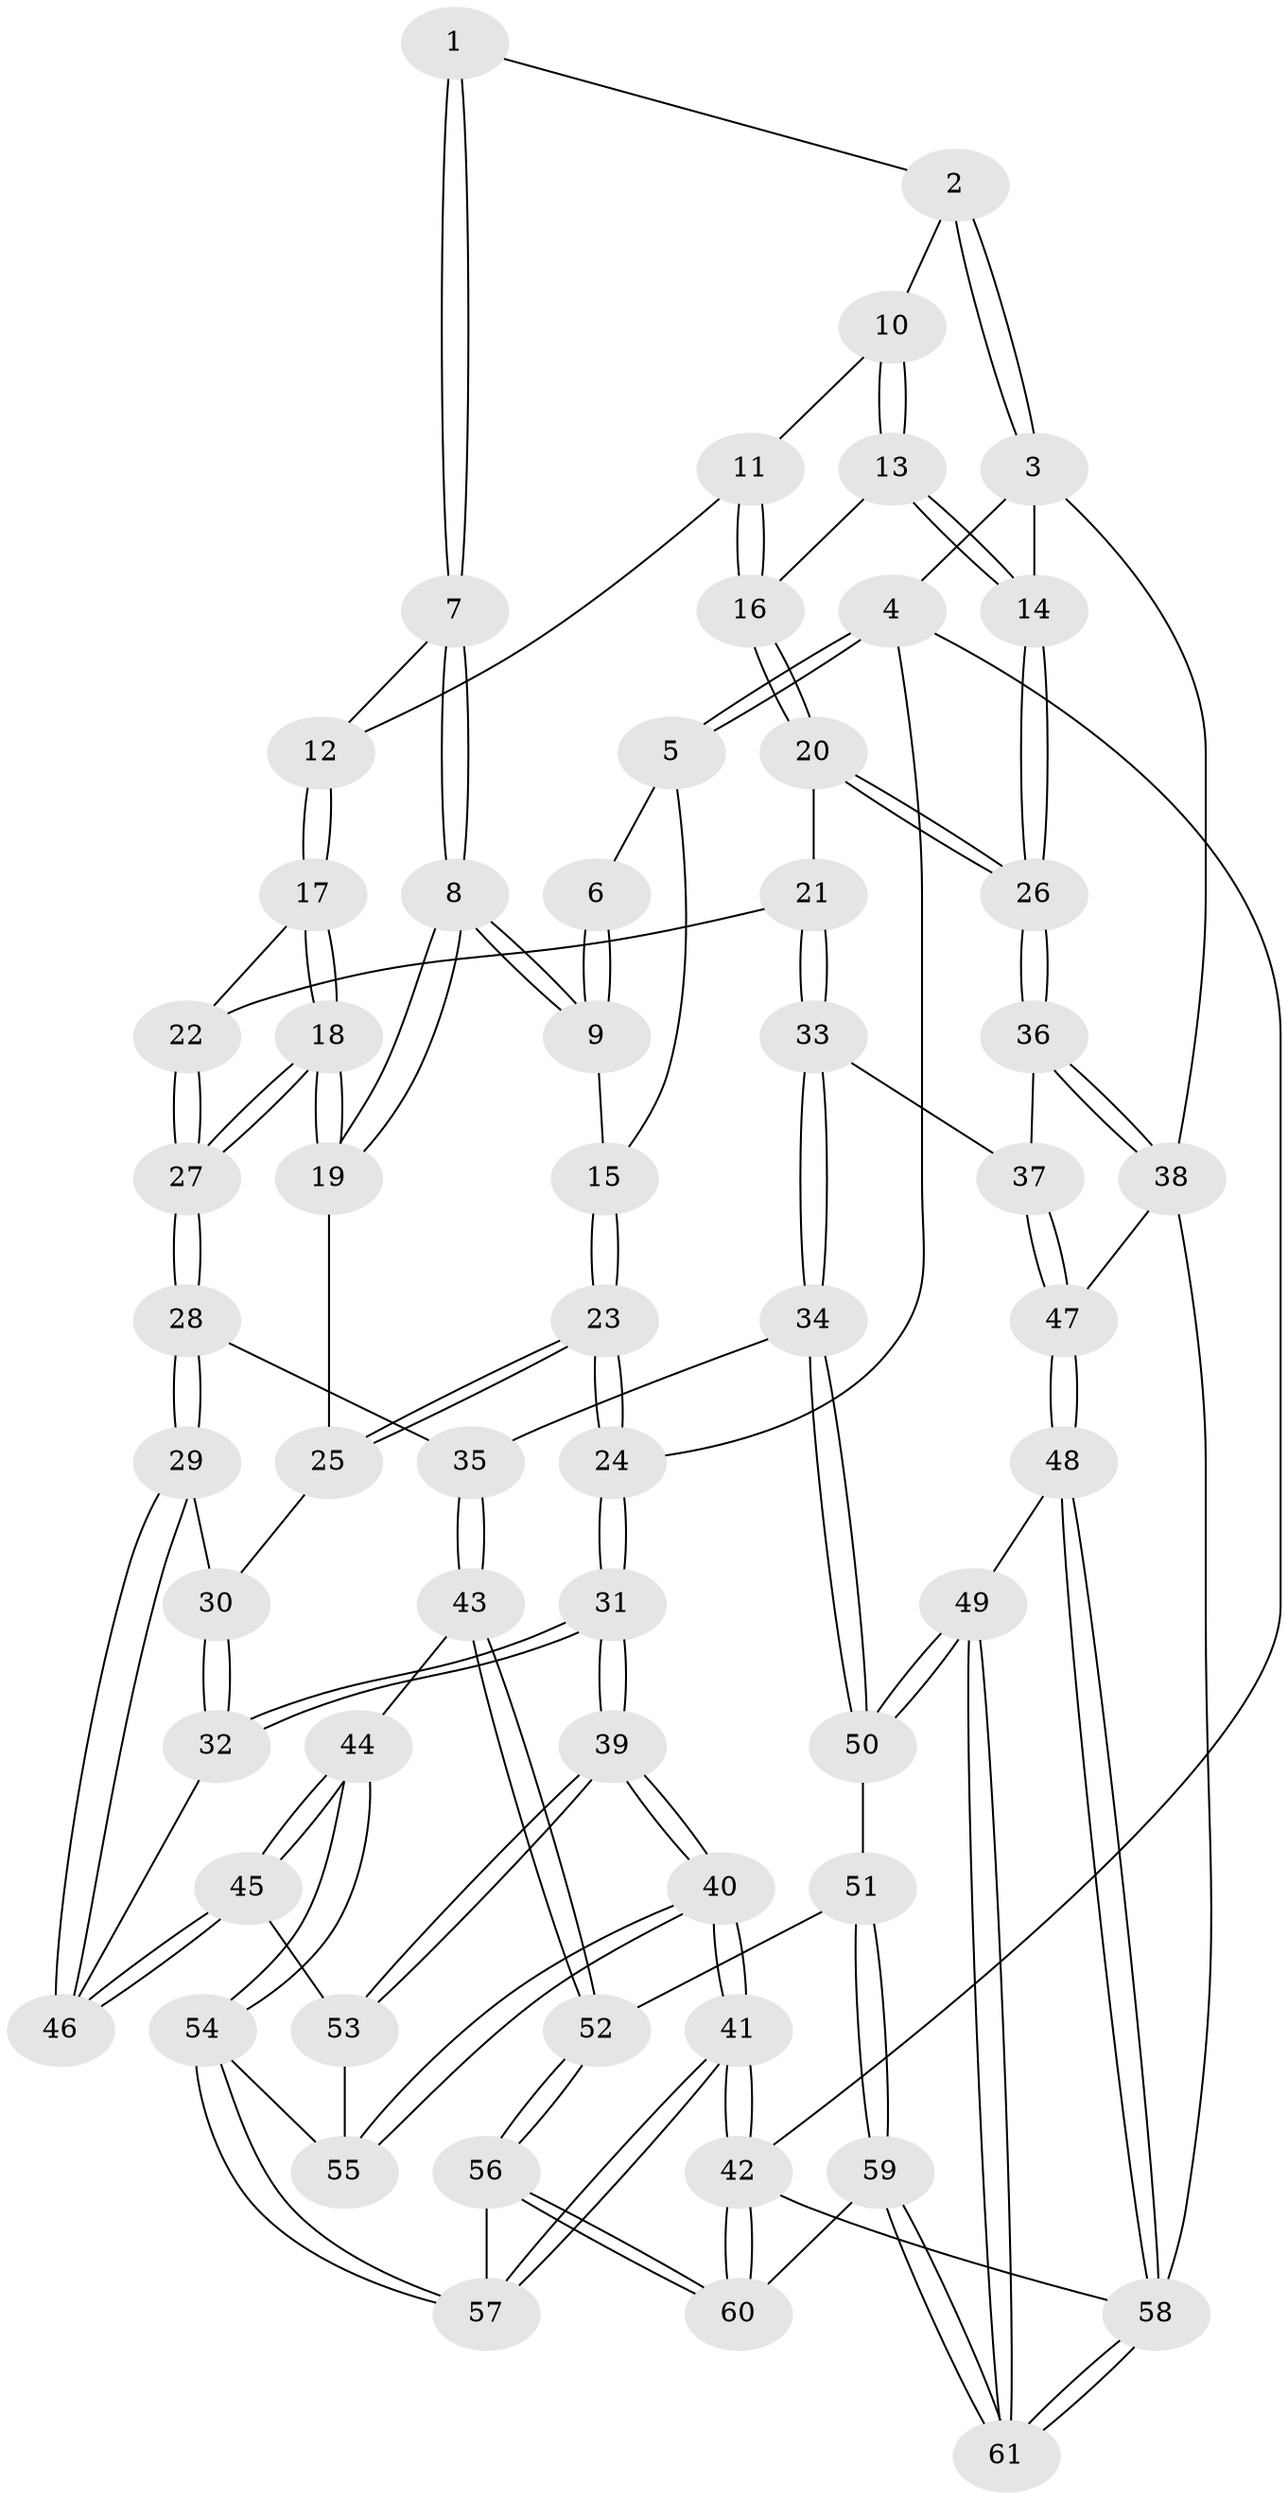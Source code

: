 // coarse degree distribution, {4: 0.5428571428571428, 5: 0.2857142857142857, 2: 0.02857142857142857, 6: 0.02857142857142857, 3: 0.11428571428571428}
// Generated by graph-tools (version 1.1) at 2025/52/02/27/25 19:52:43]
// undirected, 61 vertices, 149 edges
graph export_dot {
graph [start="1"]
  node [color=gray90,style=filled];
  1 [pos="+0.43630187095680284+0"];
  2 [pos="+0.5808734737943465+0"];
  3 [pos="+1+0"];
  4 [pos="+0+0"];
  5 [pos="+0+0"];
  6 [pos="+0.14728484092216468+0"];
  7 [pos="+0.4185926392634713+0.0244016040680026"];
  8 [pos="+0.2369315126000264+0.14732369093333728"];
  9 [pos="+0.2006640263876931+0.11986635514576695"];
  10 [pos="+0.6180855527182357+0.017604557129696576"];
  11 [pos="+0.5456698731542805+0.07852770438285295"];
  12 [pos="+0.44329424632786557+0.06344327136387991"];
  13 [pos="+0.6692886691513371+0.11984659615562536"];
  14 [pos="+1+0"];
  15 [pos="+0.08750678425511614+0.13246944079189282"];
  16 [pos="+0.652964238320337+0.15604475048530714"];
  17 [pos="+0.454796321430383+0.11552943074141075"];
  18 [pos="+0.287260317397422+0.2613878173413394"];
  19 [pos="+0.2572878199087307+0.2337126755988502"];
  20 [pos="+0.6465213088582868+0.20602847876587765"];
  21 [pos="+0.6122441696151026+0.24841310035613182"];
  22 [pos="+0.5084426261865157+0.2281586130275663"];
  23 [pos="+0+0.22412501426905898"];
  24 [pos="+0+0.2940968327457939"];
  25 [pos="+0.17944913841181723+0.27445015225053765"];
  26 [pos="+1+0.2446530720203455"];
  27 [pos="+0.3495863103645918+0.341540731253794"];
  28 [pos="+0.35275687839800335+0.44778437962346646"];
  29 [pos="+0.24079706738625134+0.516666663795312"];
  30 [pos="+0.1514760834590437+0.32282293428226655"];
  31 [pos="+0+0.45579773184016636"];
  32 [pos="+0+0.46671567537040376"];
  33 [pos="+0.6702253270959713+0.4815571471288616"];
  34 [pos="+0.652698836693483+0.4940929371662616"];
  35 [pos="+0.4625764082014628+0.5011049717218575"];
  36 [pos="+1+0.35131596529547715"];
  37 [pos="+0.758245795957558+0.48200216066403473"];
  38 [pos="+1+0.6634566144941966"];
  39 [pos="+0+0.6765561959589594"];
  40 [pos="+0+1"];
  41 [pos="+0+1"];
  42 [pos="+0+1"];
  43 [pos="+0.42495902404617947+0.760553902354291"];
  44 [pos="+0.26082450223083276+0.7274718468090402"];
  45 [pos="+0.21504373199288862+0.6218078732314746"];
  46 [pos="+0.20653666750447058+0.5455470497853199"];
  47 [pos="+0.8682476680121843+0.7811509943135607"];
  48 [pos="+0.8273236876840053+0.8316444515682819"];
  49 [pos="+0.6957083655195919+0.8317089341886892"];
  50 [pos="+0.6201912279592603+0.7822024969211337"];
  51 [pos="+0.5198324184257317+0.8036003740281852"];
  52 [pos="+0.4313434000927961+0.7668483397609387"];
  53 [pos="+0.06623082669215559+0.7225849129152667"];
  54 [pos="+0.2040292115551392+0.8261278097764424"];
  55 [pos="+0.09950718185887235+0.7779909070328956"];
  56 [pos="+0.30349742548872366+0.9943542494286435"];
  57 [pos="+0.200800059304428+0.8472776786157742"];
  58 [pos="+1+1"];
  59 [pos="+0.44755534995649127+1"];
  60 [pos="+0.3422862857967594+1"];
  61 [pos="+0.598725282737627+1"];
  1 -- 2;
  1 -- 7;
  1 -- 7;
  2 -- 3;
  2 -- 3;
  2 -- 10;
  3 -- 4;
  3 -- 14;
  3 -- 38;
  4 -- 5;
  4 -- 5;
  4 -- 24;
  4 -- 42;
  5 -- 6;
  5 -- 15;
  6 -- 9;
  6 -- 9;
  7 -- 8;
  7 -- 8;
  7 -- 12;
  8 -- 9;
  8 -- 9;
  8 -- 19;
  8 -- 19;
  9 -- 15;
  10 -- 11;
  10 -- 13;
  10 -- 13;
  11 -- 12;
  11 -- 16;
  11 -- 16;
  12 -- 17;
  12 -- 17;
  13 -- 14;
  13 -- 14;
  13 -- 16;
  14 -- 26;
  14 -- 26;
  15 -- 23;
  15 -- 23;
  16 -- 20;
  16 -- 20;
  17 -- 18;
  17 -- 18;
  17 -- 22;
  18 -- 19;
  18 -- 19;
  18 -- 27;
  18 -- 27;
  19 -- 25;
  20 -- 21;
  20 -- 26;
  20 -- 26;
  21 -- 22;
  21 -- 33;
  21 -- 33;
  22 -- 27;
  22 -- 27;
  23 -- 24;
  23 -- 24;
  23 -- 25;
  23 -- 25;
  24 -- 31;
  24 -- 31;
  25 -- 30;
  26 -- 36;
  26 -- 36;
  27 -- 28;
  27 -- 28;
  28 -- 29;
  28 -- 29;
  28 -- 35;
  29 -- 30;
  29 -- 46;
  29 -- 46;
  30 -- 32;
  30 -- 32;
  31 -- 32;
  31 -- 32;
  31 -- 39;
  31 -- 39;
  32 -- 46;
  33 -- 34;
  33 -- 34;
  33 -- 37;
  34 -- 35;
  34 -- 50;
  34 -- 50;
  35 -- 43;
  35 -- 43;
  36 -- 37;
  36 -- 38;
  36 -- 38;
  37 -- 47;
  37 -- 47;
  38 -- 47;
  38 -- 58;
  39 -- 40;
  39 -- 40;
  39 -- 53;
  39 -- 53;
  40 -- 41;
  40 -- 41;
  40 -- 55;
  40 -- 55;
  41 -- 42;
  41 -- 42;
  41 -- 57;
  41 -- 57;
  42 -- 60;
  42 -- 60;
  42 -- 58;
  43 -- 44;
  43 -- 52;
  43 -- 52;
  44 -- 45;
  44 -- 45;
  44 -- 54;
  44 -- 54;
  45 -- 46;
  45 -- 46;
  45 -- 53;
  47 -- 48;
  47 -- 48;
  48 -- 49;
  48 -- 58;
  48 -- 58;
  49 -- 50;
  49 -- 50;
  49 -- 61;
  49 -- 61;
  50 -- 51;
  51 -- 52;
  51 -- 59;
  51 -- 59;
  52 -- 56;
  52 -- 56;
  53 -- 55;
  54 -- 55;
  54 -- 57;
  54 -- 57;
  56 -- 57;
  56 -- 60;
  56 -- 60;
  58 -- 61;
  58 -- 61;
  59 -- 60;
  59 -- 61;
  59 -- 61;
}
